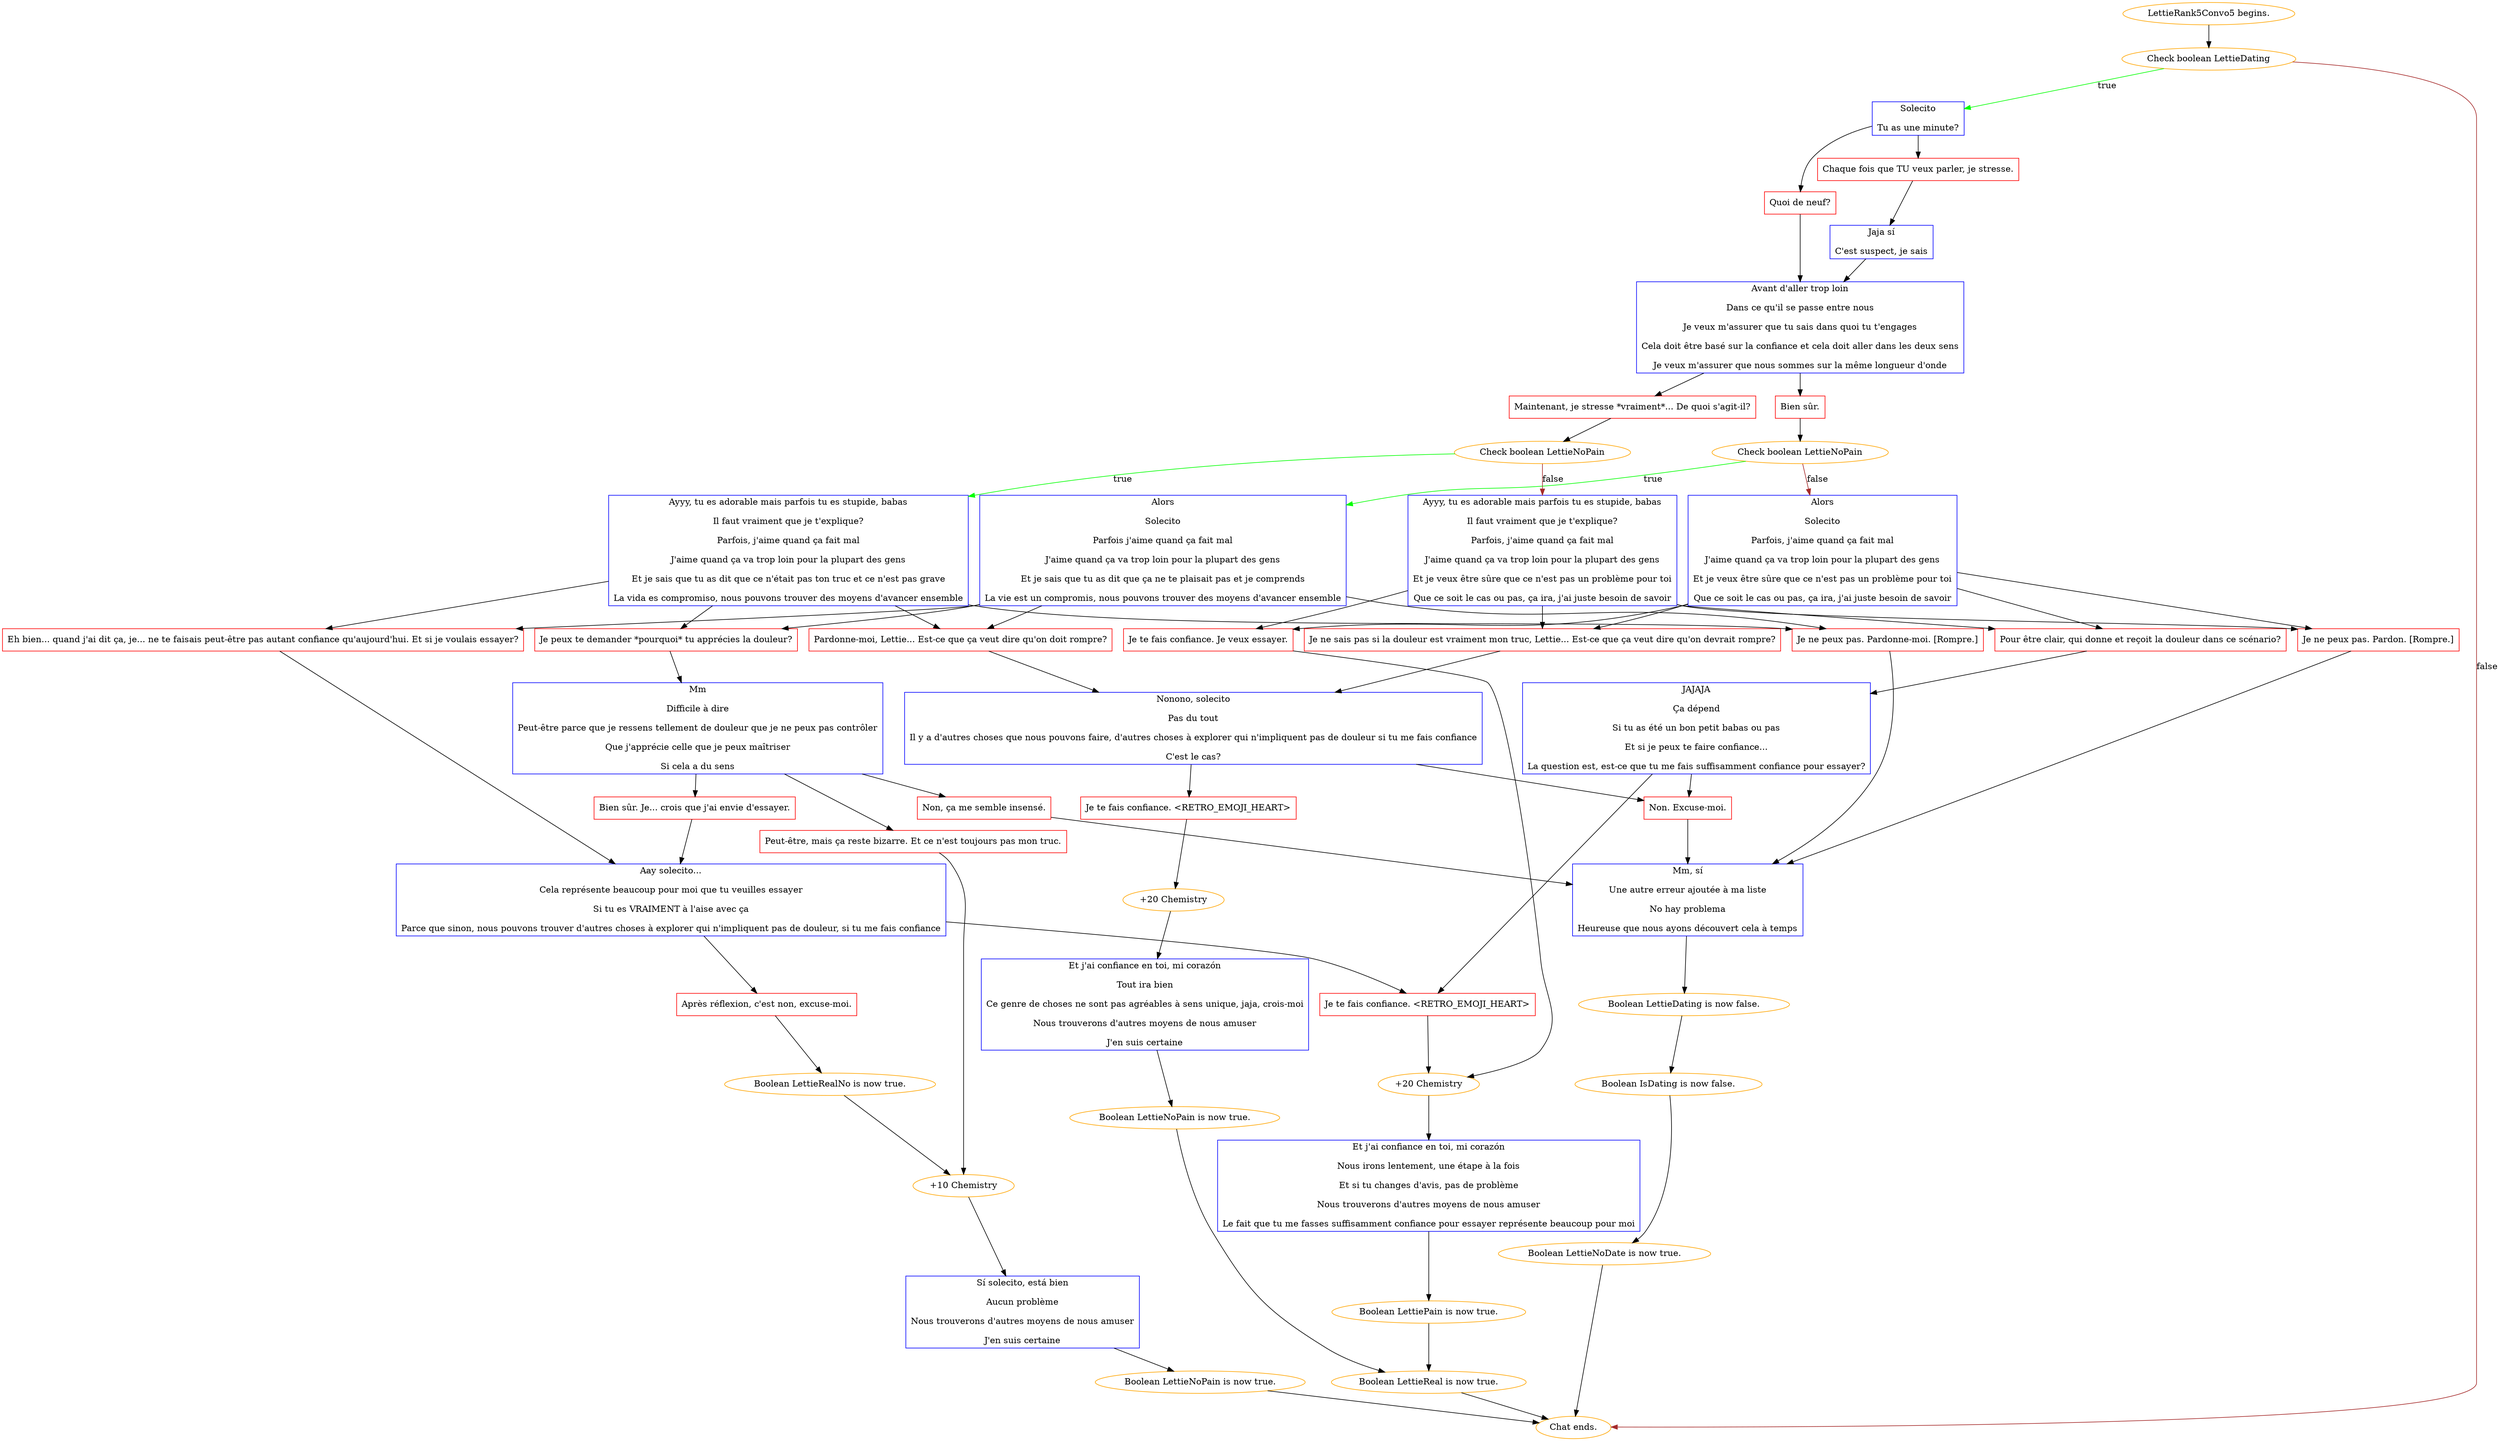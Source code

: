 digraph {
	"LettieRank5Convo5 begins." [color=orange];
		"LettieRank5Convo5 begins." -> j246347737;
	j246347737 [label="Check boolean LettieDating",color=orange];
		j246347737 -> j755166403 [label=true,color=green];
		j246347737 -> "Chat ends." [label=false,color=brown];
	j755166403 [label="Solecito
Tu as une minute?",shape=box,color=blue];
		j755166403 -> j1512206608;
		j755166403 -> j2445838964;
	"Chat ends." [color=orange];
	j1512206608 [label="Quoi de neuf?",shape=box,color=red];
		j1512206608 -> j3465118703;
	j2445838964 [label="Chaque fois que TU veux parler, je stresse.",shape=box,color=red];
		j2445838964 -> j394978124;
	j3465118703 [label="Avant d'aller trop loin
Dans ce qu'il se passe entre nous
Je veux m'assurer que tu sais dans quoi tu t'engages
Cela doit être basé sur la confiance et cela doit aller dans les deux sens
Je veux m'assurer que nous sommes sur la même longueur d'onde",shape=box,color=blue];
		j3465118703 -> j3720379600;
		j3465118703 -> j192527234;
	j394978124 [label="Jaja sí
C'est suspect, je sais",shape=box,color=blue];
		j394978124 -> j3465118703;
	j3720379600 [label="Bien sûr.",shape=box,color=red];
		j3720379600 -> j57334969;
	j192527234 [label="Maintenant, je stresse *vraiment*... De quoi s'agit-il?",shape=box,color=red];
		j192527234 -> j4288625445;
	j57334969 [label="Check boolean LettieNoPain",color=orange];
		j57334969 -> j3009166279 [label=true,color=green];
		j57334969 -> j1109018980 [label=false,color=brown];
	j4288625445 [label="Check boolean LettieNoPain",color=orange];
		j4288625445 -> j133202510 [label=true,color=green];
		j4288625445 -> j1260431301 [label=false,color=brown];
	j3009166279 [label="Alors
Solecito
Parfois j'aime quand ça fait mal
J'aime quand ça va trop loin pour la plupart des gens
Et je sais que tu as dit que ça ne te plaisait pas et je comprends
La vie est un compromis, nous pouvons trouver des moyens d'avancer ensemble",shape=box,color=blue];
		j3009166279 -> j2021445514;
		j3009166279 -> j697538830;
		j3009166279 -> j3473410584;
		j3009166279 -> j2562737209;
	j1109018980 [label="Alors
Solecito
Parfois, j'aime quand ça fait mal
J'aime quand ça va trop loin pour la plupart des gens
Et je veux être sûre que ce n'est pas un problème pour toi
Que ce soit le cas ou pas, ça ira, j'ai juste besoin de savoir",shape=box,color=blue];
		j1109018980 -> j685045582;
		j1109018980 -> j2998583627;
		j1109018980 -> j724550019;
		j1109018980 -> j2627860535;
	j133202510 [label="Ayyy, tu es adorable mais parfois tu es stupide, babas
Il faut vraiment que je t'explique?
Parfois, j'aime quand ça fait mal
J'aime quand ça va trop loin pour la plupart des gens
Et je sais que tu as dit que ce n'était pas ton truc et ce n'est pas grave
La vida es compromiso, nous pouvons trouver des moyens d'avancer ensemble",shape=box,color=blue];
		j133202510 -> j2021445514;
		j133202510 -> j697538830;
		j133202510 -> j3473410584;
		j133202510 -> j2562737209;
	j1260431301 [label="Ayyy, tu es adorable mais parfois tu es stupide, babas
Il faut vraiment que je t'explique?
Parfois, j'aime quand ça fait mal
J'aime quand ça va trop loin pour la plupart des gens
Et je veux être sûre que ce n'est pas un problème pour toi
Que ce soit le cas ou pas, ça ira, j'ai juste besoin de savoir",shape=box,color=blue];
		j1260431301 -> j685045582;
		j1260431301 -> j2998583627;
		j1260431301 -> j724550019;
		j1260431301 -> j2627860535;
	j2021445514 [label="Pardonne-moi, Lettie... Est-ce que ça veut dire qu'on doit rompre?",shape=box,color=red];
		j2021445514 -> j3381743100;
	j697538830 [label="Eh bien... quand j'ai dit ça, je... ne te faisais peut-être pas autant confiance qu'aujourd'hui. Et si je voulais essayer?",shape=box,color=red];
		j697538830 -> j3949770027;
	j3473410584 [label="Je peux te demander *pourquoi* tu apprécies la douleur?",shape=box,color=red];
		j3473410584 -> j3691250870;
	j2562737209 [label="Je ne peux pas. Pardonne-moi. [Rompre.]",shape=box,color=red];
		j2562737209 -> j218025183;
	j685045582 [label="Je ne peux pas. Pardon. [Rompre.]",shape=box,color=red];
		j685045582 -> j218025183;
	j2998583627 [label="Pour être clair, qui donne et reçoit la douleur dans ce scénario?",shape=box,color=red];
		j2998583627 -> j3991333300;
	j724550019 [label="Je te fais confiance. Je veux essayer.",shape=box,color=red];
		j724550019 -> j3563220346;
	j2627860535 [label="Je ne sais pas si la douleur est vraiment mon truc, Lettie... Est-ce que ça veut dire qu'on devrait rompre?",shape=box,color=red];
		j2627860535 -> j3381743100;
	j3381743100 [label="Nonono, solecito
Pas du tout
Il y a d'autres choses que nous pouvons faire, d'autres choses à explorer qui n'impliquent pas de douleur si tu me fais confiance
C'est le cas?",shape=box,color=blue];
		j3381743100 -> j1616303211;
		j3381743100 -> j1625976821;
	j3949770027 [label="Aay solecito...
Cela représente beaucoup pour moi que tu veuilles essayer
Si tu es VRAIMENT à l'aise avec ça
Parce que sinon, nous pouvons trouver d'autres choses à explorer qui n'impliquent pas de douleur, si tu me fais confiance",shape=box,color=blue];
		j3949770027 -> j273208234;
		j3949770027 -> j361640728;
	j3691250870 [label="Mm
Difficile à dire
Peut-être parce que je ressens tellement de douleur que je ne peux pas contrôler
Que j'apprécie celle que je peux maîtriser
Si cela a du sens",shape=box,color=blue];
		j3691250870 -> j1859038571;
		j3691250870 -> j1655918269;
		j3691250870 -> j1963422555;
	j218025183 [label="Mm, sí
Une autre erreur ajoutée à ma liste
No hay problema
Heureuse que nous ayons découvert cela à temps",shape=box,color=blue];
		j218025183 -> j30836566;
	j3991333300 [label="JAJAJA
Ça dépend
Si tu as été un bon petit babas ou pas
Et si je peux te faire confiance...
La question est, est-ce que tu me fais suffisamment confiance pour essayer?",shape=box,color=blue];
		j3991333300 -> j273208234;
		j3991333300 -> j1625976821;
	j3563220346 [label="+20 Chemistry",color=orange];
		j3563220346 -> j3748948357;
	j1616303211 [label="Je te fais confiance. <RETRO_EMOJI_HEART>",shape=box,color=red];
		j1616303211 -> j609304973;
	j1625976821 [label="Non. Excuse-moi.",shape=box,color=red];
		j1625976821 -> j218025183;
	j273208234 [label="Je te fais confiance. <RETRO_EMOJI_HEART>",shape=box,color=red];
		j273208234 -> j3563220346;
	j361640728 [label="Après réflexion, c'est non, excuse-moi.",shape=box,color=red];
		j361640728 -> j1805134082;
	j1859038571 [label="Bien sûr. Je... crois que j'ai envie d'essayer.",shape=box,color=red];
		j1859038571 -> j3949770027;
	j1655918269 [label="Peut-être, mais ça reste bizarre. Et ce n'est toujours pas mon truc.",shape=box,color=red];
		j1655918269 -> j559288064;
	j1963422555 [label="Non, ça me semble insensé.",shape=box,color=red];
		j1963422555 -> j218025183;
	j30836566 [label="Boolean LettieDating is now false.",color=orange];
		j30836566 -> j4031970331;
	j3748948357 [label="Et j'ai confiance en toi, mi corazón
Nous irons lentement, une étape à la fois
Et si tu changes d'avis, pas de problème
Nous trouverons d'autres moyens de nous amuser
Le fait que tu me fasses suffisamment confiance pour essayer représente beaucoup pour moi",shape=box,color=blue];
		j3748948357 -> j3591311196;
	j609304973 [label="+20 Chemistry",color=orange];
		j609304973 -> j2374916400;
	j1805134082 [label="Boolean LettieRealNo is now true.",color=orange];
		j1805134082 -> j559288064;
	j559288064 [label="+10 Chemistry",color=orange];
		j559288064 -> j3469093536;
	j4031970331 [label="Boolean IsDating is now false.",color=orange];
		j4031970331 -> j3065772033;
	j3591311196 [label="Boolean LettiePain is now true.",color=orange];
		j3591311196 -> j124228052;
	j2374916400 [label="Et j'ai confiance en toi, mi corazón
Tout ira bien
Ce genre de choses ne sont pas agréables à sens unique, jaja, crois-moi
Nous trouverons d'autres moyens de nous amuser
J'en suis certaine",shape=box,color=blue];
		j2374916400 -> j1129507415;
	j3469093536 [label="Sí solecito, está bien
Aucun problème
Nous trouverons d'autres moyens de nous amuser
J'en suis certaine",shape=box,color=blue];
		j3469093536 -> j302908037;
	j3065772033 [label="Boolean LettieNoDate is now true.",color=orange];
		j3065772033 -> "Chat ends.";
	j124228052 [label="Boolean LettieReal is now true.",color=orange];
		j124228052 -> "Chat ends.";
	j1129507415 [label="Boolean LettieNoPain is now true.",color=orange];
		j1129507415 -> j124228052;
	j302908037 [label="Boolean LettieNoPain is now true.",color=orange];
		j302908037 -> "Chat ends.";
}